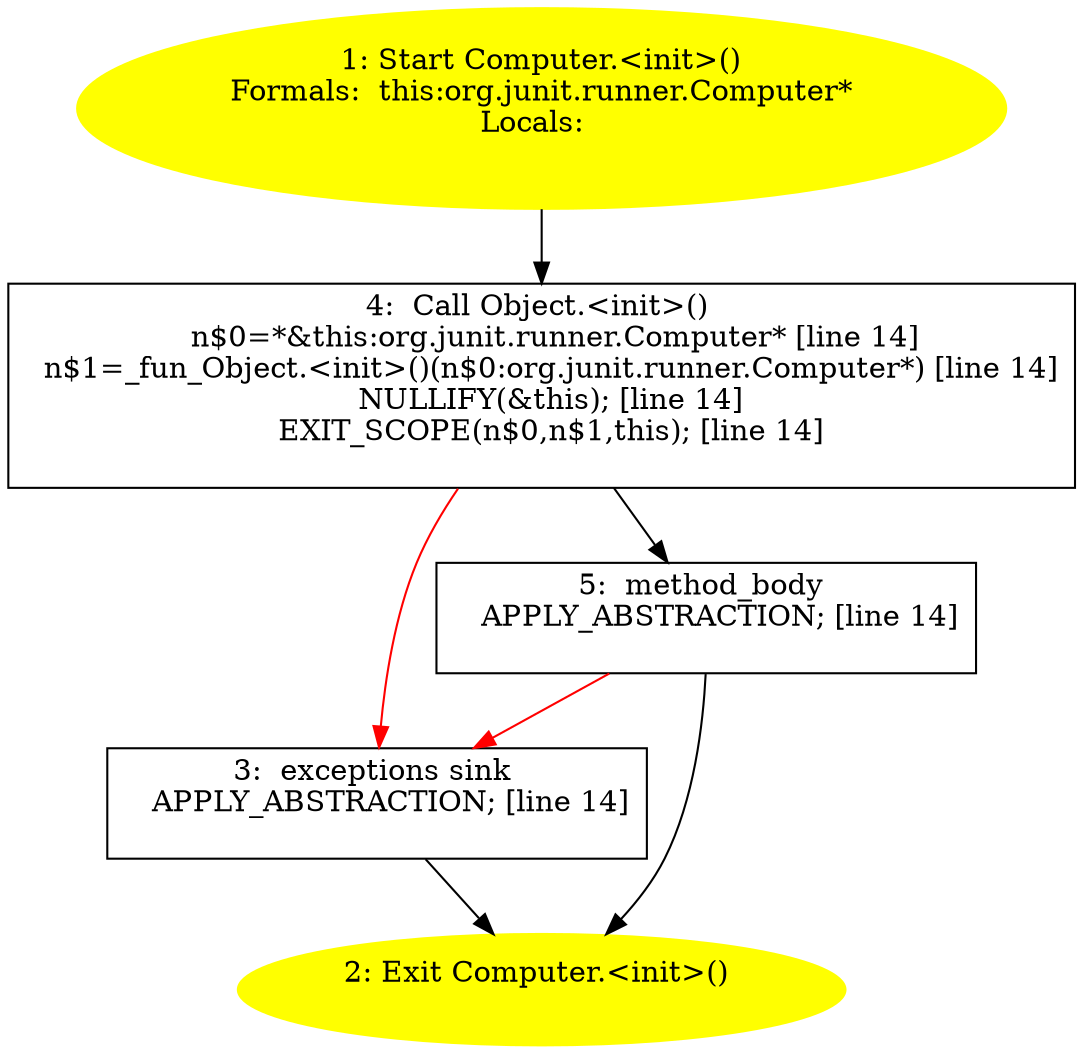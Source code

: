 /* @generated */
digraph cfg {
"org.junit.runner.Computer.<init>().c0ae762e45ad213a3bbbc0621dada77a_1" [label="1: Start Computer.<init>()\nFormals:  this:org.junit.runner.Computer*\nLocals:  \n  " color=yellow style=filled]
	

	 "org.junit.runner.Computer.<init>().c0ae762e45ad213a3bbbc0621dada77a_1" -> "org.junit.runner.Computer.<init>().c0ae762e45ad213a3bbbc0621dada77a_4" ;
"org.junit.runner.Computer.<init>().c0ae762e45ad213a3bbbc0621dada77a_2" [label="2: Exit Computer.<init>() \n  " color=yellow style=filled]
	

"org.junit.runner.Computer.<init>().c0ae762e45ad213a3bbbc0621dada77a_3" [label="3:  exceptions sink \n   APPLY_ABSTRACTION; [line 14]\n " shape="box"]
	

	 "org.junit.runner.Computer.<init>().c0ae762e45ad213a3bbbc0621dada77a_3" -> "org.junit.runner.Computer.<init>().c0ae762e45ad213a3bbbc0621dada77a_2" ;
"org.junit.runner.Computer.<init>().c0ae762e45ad213a3bbbc0621dada77a_4" [label="4:  Call Object.<init>() \n   n$0=*&this:org.junit.runner.Computer* [line 14]\n  n$1=_fun_Object.<init>()(n$0:org.junit.runner.Computer*) [line 14]\n  NULLIFY(&this); [line 14]\n  EXIT_SCOPE(n$0,n$1,this); [line 14]\n " shape="box"]
	

	 "org.junit.runner.Computer.<init>().c0ae762e45ad213a3bbbc0621dada77a_4" -> "org.junit.runner.Computer.<init>().c0ae762e45ad213a3bbbc0621dada77a_5" ;
	 "org.junit.runner.Computer.<init>().c0ae762e45ad213a3bbbc0621dada77a_4" -> "org.junit.runner.Computer.<init>().c0ae762e45ad213a3bbbc0621dada77a_3" [color="red" ];
"org.junit.runner.Computer.<init>().c0ae762e45ad213a3bbbc0621dada77a_5" [label="5:  method_body \n   APPLY_ABSTRACTION; [line 14]\n " shape="box"]
	

	 "org.junit.runner.Computer.<init>().c0ae762e45ad213a3bbbc0621dada77a_5" -> "org.junit.runner.Computer.<init>().c0ae762e45ad213a3bbbc0621dada77a_2" ;
	 "org.junit.runner.Computer.<init>().c0ae762e45ad213a3bbbc0621dada77a_5" -> "org.junit.runner.Computer.<init>().c0ae762e45ad213a3bbbc0621dada77a_3" [color="red" ];
}
